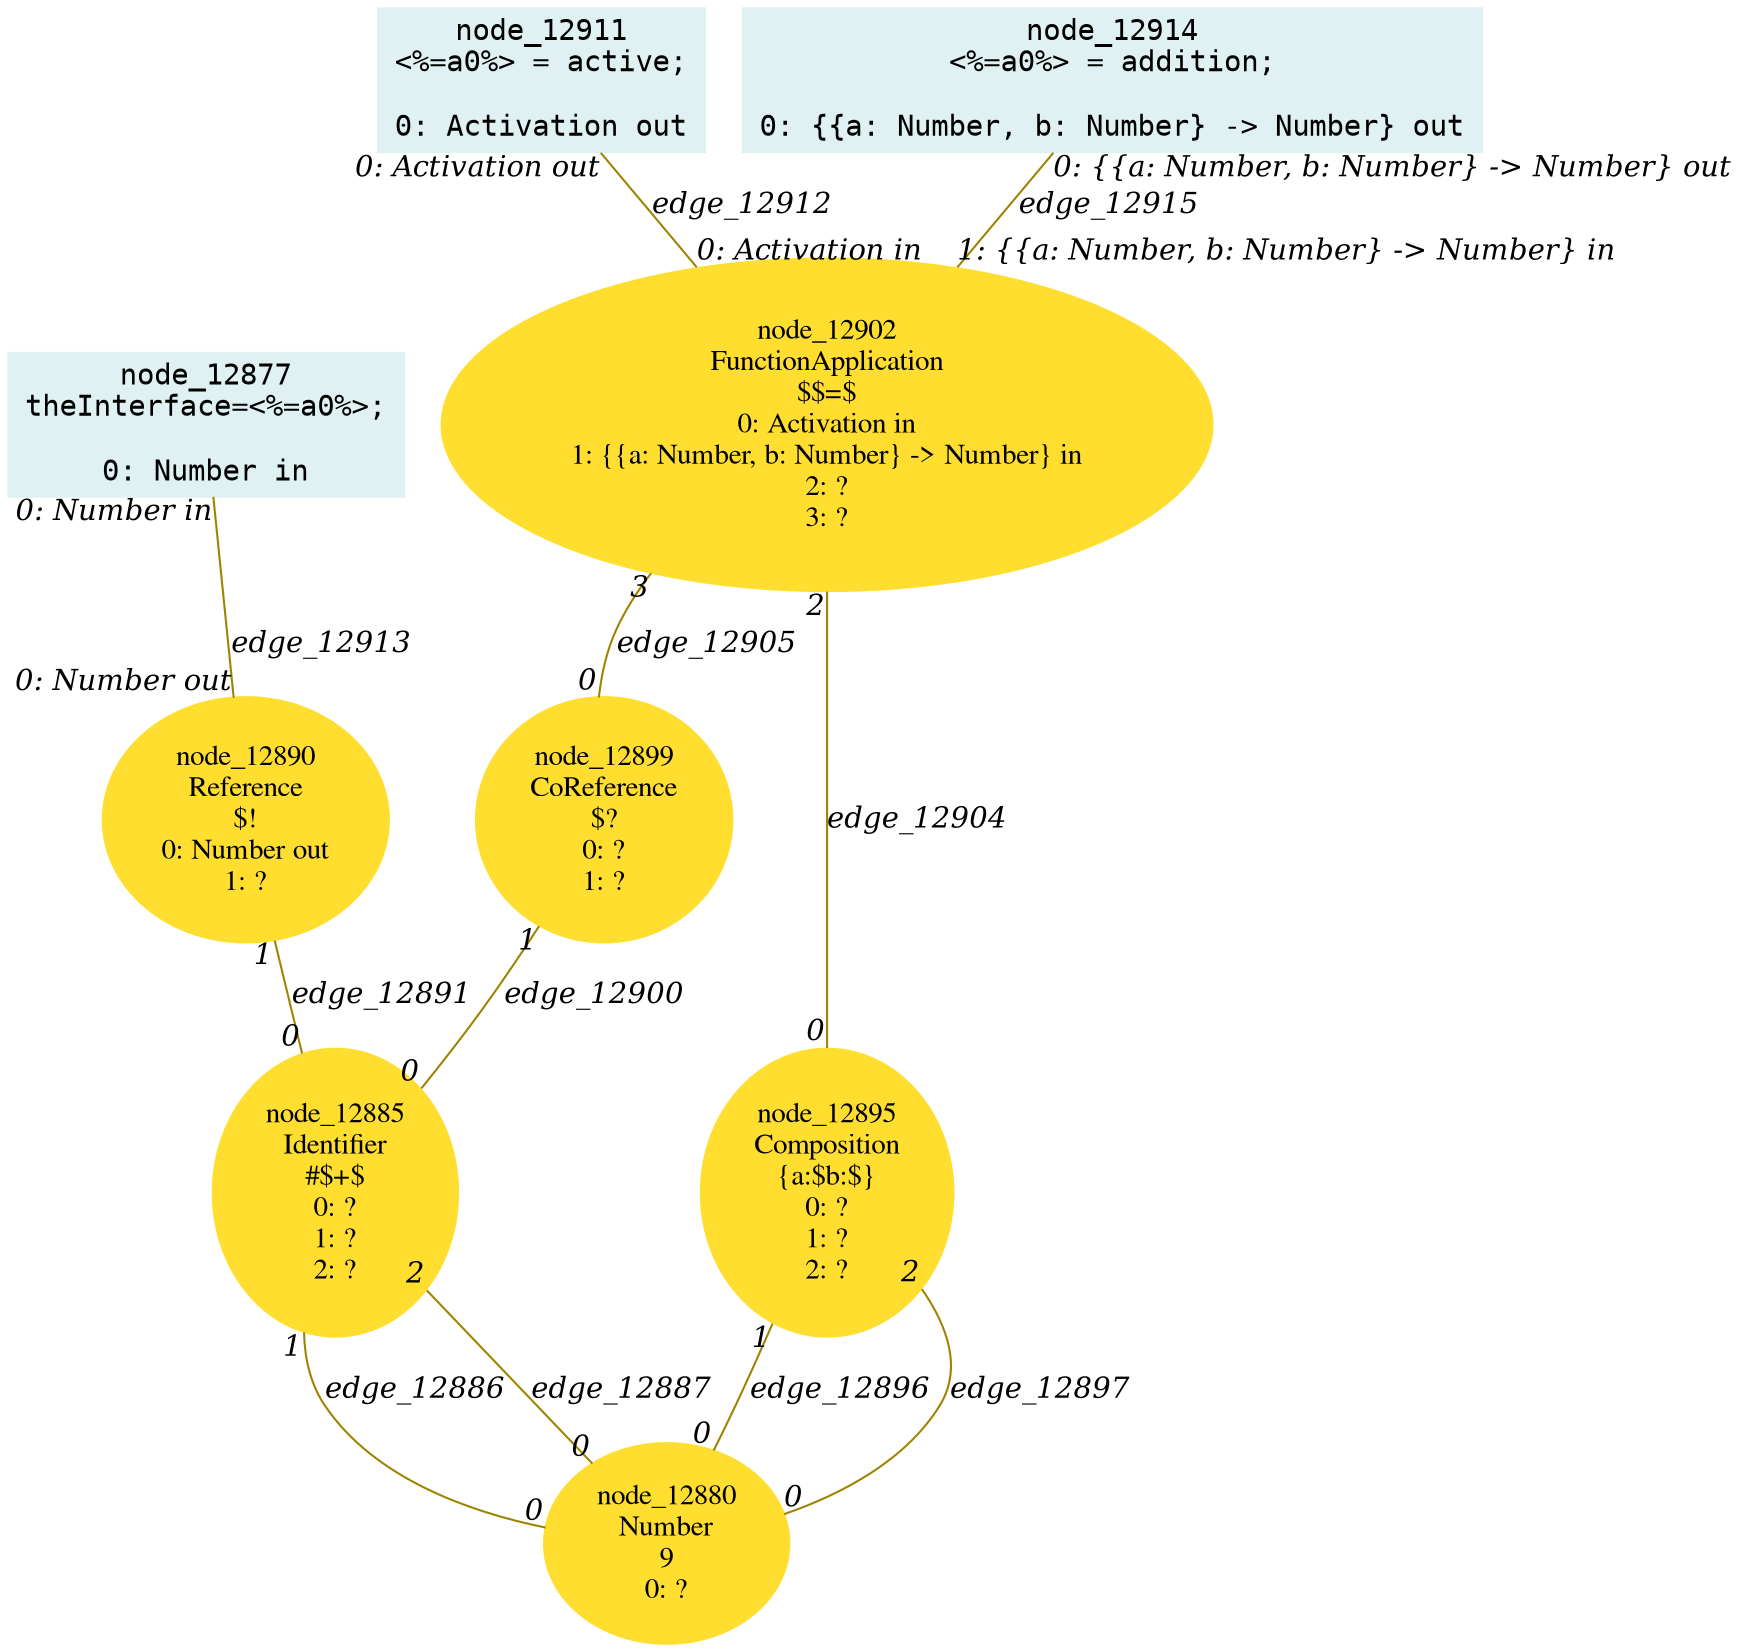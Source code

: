 digraph g{node_12877 [shape="box", style="filled", color="#dff1f2", fontname="Courier", label="node_12877
theInterface=<%=a0%>;

0: Number in" ]
node_12880 [shape="ellipse", style="filled", color="#ffde2f", fontname="Times", label="node_12880
Number
9
0: ?" ]
node_12885 [shape="ellipse", style="filled", color="#ffde2f", fontname="Times", label="node_12885
Identifier
#$+$
0: ?
1: ?
2: ?" ]
node_12890 [shape="ellipse", style="filled", color="#ffde2f", fontname="Times", label="node_12890
Reference
$!
0: Number out
1: ?" ]
node_12895 [shape="ellipse", style="filled", color="#ffde2f", fontname="Times", label="node_12895
Composition
{a:$b:$}
0: ?
1: ?
2: ?" ]
node_12899 [shape="ellipse", style="filled", color="#ffde2f", fontname="Times", label="node_12899
CoReference
$?
0: ?
1: ?" ]
node_12902 [shape="ellipse", style="filled", color="#ffde2f", fontname="Times", label="node_12902
FunctionApplication
$$=$
0: Activation in
1: {{a: Number, b: Number} -> Number} in
2: ?
3: ?" ]
node_12911 [shape="box", style="filled", color="#dff1f2", fontname="Courier", label="node_12911
<%=a0%> = active;

0: Activation out" ]
node_12914 [shape="box", style="filled", color="#dff1f2", fontname="Courier", label="node_12914
<%=a0%> = addition;

0: {{a: Number, b: Number} -> Number} out" ]
node_12885 -> node_12880 [dir=none, arrowHead=none, fontname="Times-Italic", arrowsize=1, color="#9d8400", label="edge_12886",  headlabel="0", taillabel="1" ]
node_12885 -> node_12880 [dir=none, arrowHead=none, fontname="Times-Italic", arrowsize=1, color="#9d8400", label="edge_12887",  headlabel="0", taillabel="2" ]
node_12890 -> node_12885 [dir=none, arrowHead=none, fontname="Times-Italic", arrowsize=1, color="#9d8400", label="edge_12891",  headlabel="0", taillabel="1" ]
node_12895 -> node_12880 [dir=none, arrowHead=none, fontname="Times-Italic", arrowsize=1, color="#9d8400", label="edge_12896",  headlabel="0", taillabel="1" ]
node_12895 -> node_12880 [dir=none, arrowHead=none, fontname="Times-Italic", arrowsize=1, color="#9d8400", label="edge_12897",  headlabel="0", taillabel="2" ]
node_12899 -> node_12885 [dir=none, arrowHead=none, fontname="Times-Italic", arrowsize=1, color="#9d8400", label="edge_12900",  headlabel="0", taillabel="1" ]
node_12902 -> node_12895 [dir=none, arrowHead=none, fontname="Times-Italic", arrowsize=1, color="#9d8400", label="edge_12904",  headlabel="0", taillabel="2" ]
node_12902 -> node_12899 [dir=none, arrowHead=none, fontname="Times-Italic", arrowsize=1, color="#9d8400", label="edge_12905",  headlabel="0", taillabel="3" ]
node_12911 -> node_12902 [dir=none, arrowHead=none, fontname="Times-Italic", arrowsize=1, color="#9d8400", label="edge_12912",  headlabel="0: Activation in", taillabel="0: Activation out" ]
node_12877 -> node_12890 [dir=none, arrowHead=none, fontname="Times-Italic", arrowsize=1, color="#9d8400", label="edge_12913",  headlabel="0: Number out", taillabel="0: Number in" ]
node_12914 -> node_12902 [dir=none, arrowHead=none, fontname="Times-Italic", arrowsize=1, color="#9d8400", label="edge_12915",  headlabel="1: {{a: Number, b: Number} -> Number} in", taillabel="0: {{a: Number, b: Number} -> Number} out" ]
}